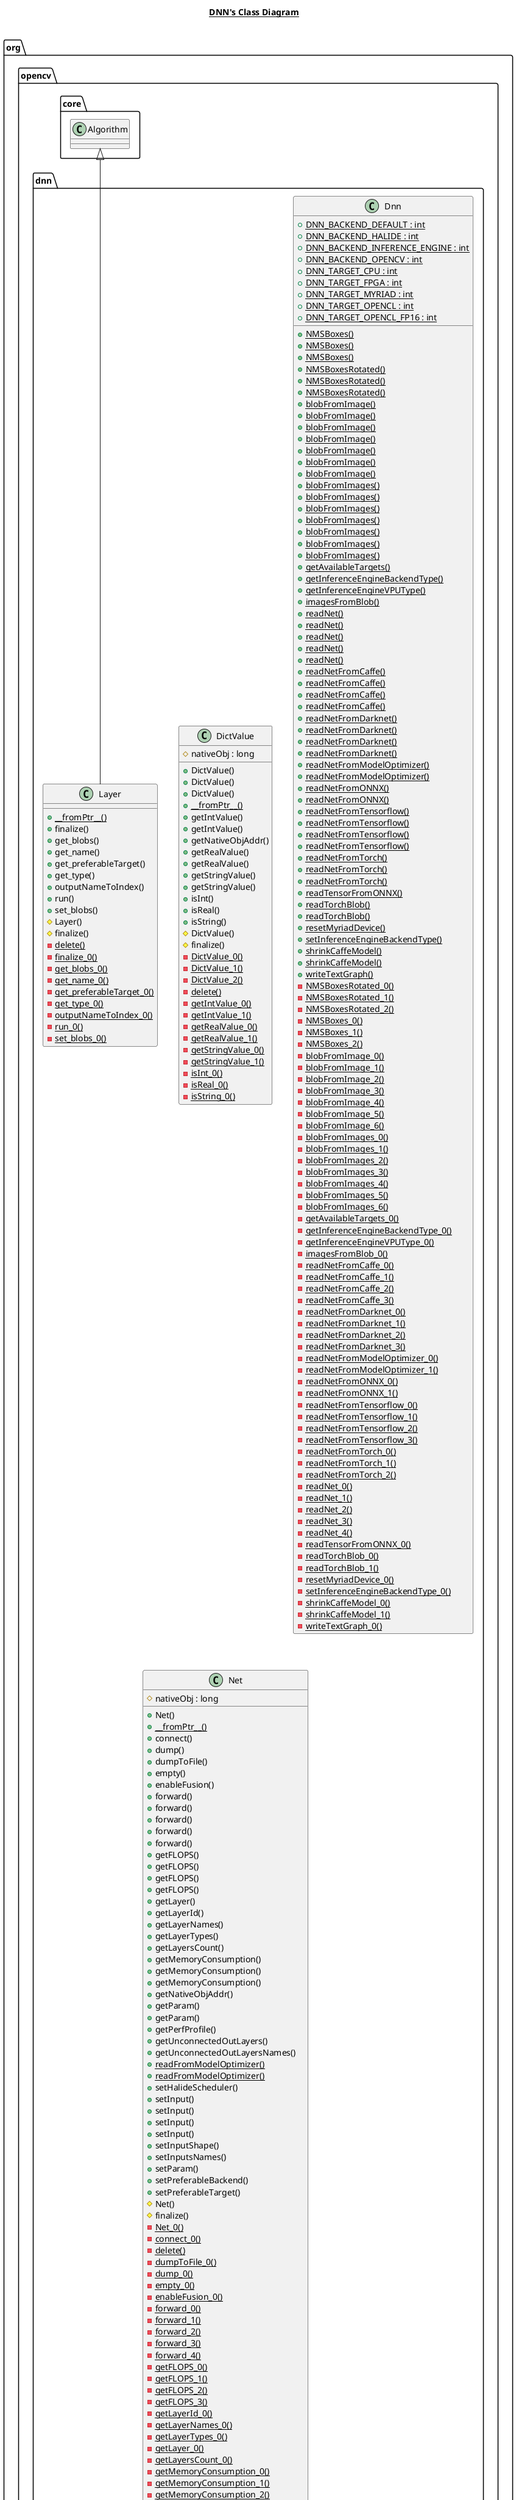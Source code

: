 @startuml

title __DNN's Class Diagram__\n

  namespace org.opencv {
    namespace dnn {
      class org.opencv.dnn.DictValue {
          # nativeObj : long
          + DictValue()
          + DictValue()
          + DictValue()
          {static} + __fromPtr__()
          + getIntValue()
          + getIntValue()
          + getNativeObjAddr()
          + getRealValue()
          + getRealValue()
          + getStringValue()
          + getStringValue()
          + isInt()
          + isReal()
          + isString()
          # DictValue()
          # finalize()
          {static} - DictValue_0()
          {static} - DictValue_1()
          {static} - DictValue_2()
          {static} - delete()
          {static} - getIntValue_0()
          {static} - getIntValue_1()
          {static} - getRealValue_0()
          {static} - getRealValue_1()
          {static} - getStringValue_0()
          {static} - getStringValue_1()
          {static} - isInt_0()
          {static} - isReal_0()
          {static} - isString_0()
      }
    }
  }
  

  namespace org.opencv {
    namespace dnn {
      class org.opencv.dnn.Dnn {
          {static} + DNN_BACKEND_DEFAULT : int
          {static} + DNN_BACKEND_HALIDE : int
          {static} + DNN_BACKEND_INFERENCE_ENGINE : int
          {static} + DNN_BACKEND_OPENCV : int
          {static} + DNN_TARGET_CPU : int
          {static} + DNN_TARGET_FPGA : int
          {static} + DNN_TARGET_MYRIAD : int
          {static} + DNN_TARGET_OPENCL : int
          {static} + DNN_TARGET_OPENCL_FP16 : int
          {static} + NMSBoxes()
          {static} + NMSBoxes()
          {static} + NMSBoxes()
          {static} + NMSBoxesRotated()
          {static} + NMSBoxesRotated()
          {static} + NMSBoxesRotated()
          {static} + blobFromImage()
          {static} + blobFromImage()
          {static} + blobFromImage()
          {static} + blobFromImage()
          {static} + blobFromImage()
          {static} + blobFromImage()
          {static} + blobFromImage()
          {static} + blobFromImages()
          {static} + blobFromImages()
          {static} + blobFromImages()
          {static} + blobFromImages()
          {static} + blobFromImages()
          {static} + blobFromImages()
          {static} + blobFromImages()
          {static} + getAvailableTargets()
          {static} + getInferenceEngineBackendType()
          {static} + getInferenceEngineVPUType()
          {static} + imagesFromBlob()
          {static} + readNet()
          {static} + readNet()
          {static} + readNet()
          {static} + readNet()
          {static} + readNet()
          {static} + readNetFromCaffe()
          {static} + readNetFromCaffe()
          {static} + readNetFromCaffe()
          {static} + readNetFromCaffe()
          {static} + readNetFromDarknet()
          {static} + readNetFromDarknet()
          {static} + readNetFromDarknet()
          {static} + readNetFromDarknet()
          {static} + readNetFromModelOptimizer()
          {static} + readNetFromModelOptimizer()
          {static} + readNetFromONNX()
          {static} + readNetFromONNX()
          {static} + readNetFromTensorflow()
          {static} + readNetFromTensorflow()
          {static} + readNetFromTensorflow()
          {static} + readNetFromTensorflow()
          {static} + readNetFromTorch()
          {static} + readNetFromTorch()
          {static} + readNetFromTorch()
          {static} + readTensorFromONNX()
          {static} + readTorchBlob()
          {static} + readTorchBlob()
          {static} + resetMyriadDevice()
          {static} + setInferenceEngineBackendType()
          {static} + shrinkCaffeModel()
          {static} + shrinkCaffeModel()
          {static} + writeTextGraph()
          {static} - NMSBoxesRotated_0()
          {static} - NMSBoxesRotated_1()
          {static} - NMSBoxesRotated_2()
          {static} - NMSBoxes_0()
          {static} - NMSBoxes_1()
          {static} - NMSBoxes_2()
          {static} - blobFromImage_0()
          {static} - blobFromImage_1()
          {static} - blobFromImage_2()
          {static} - blobFromImage_3()
          {static} - blobFromImage_4()
          {static} - blobFromImage_5()
          {static} - blobFromImage_6()
          {static} - blobFromImages_0()
          {static} - blobFromImages_1()
          {static} - blobFromImages_2()
          {static} - blobFromImages_3()
          {static} - blobFromImages_4()
          {static} - blobFromImages_5()
          {static} - blobFromImages_6()
          {static} - getAvailableTargets_0()
          {static} - getInferenceEngineBackendType_0()
          {static} - getInferenceEngineVPUType_0()
          {static} - imagesFromBlob_0()
          {static} - readNetFromCaffe_0()
          {static} - readNetFromCaffe_1()
          {static} - readNetFromCaffe_2()
          {static} - readNetFromCaffe_3()
          {static} - readNetFromDarknet_0()
          {static} - readNetFromDarknet_1()
          {static} - readNetFromDarknet_2()
          {static} - readNetFromDarknet_3()
          {static} - readNetFromModelOptimizer_0()
          {static} - readNetFromModelOptimizer_1()
          {static} - readNetFromONNX_0()
          {static} - readNetFromONNX_1()
          {static} - readNetFromTensorflow_0()
          {static} - readNetFromTensorflow_1()
          {static} - readNetFromTensorflow_2()
          {static} - readNetFromTensorflow_3()
          {static} - readNetFromTorch_0()
          {static} - readNetFromTorch_1()
          {static} - readNetFromTorch_2()
          {static} - readNet_0()
          {static} - readNet_1()
          {static} - readNet_2()
          {static} - readNet_3()
          {static} - readNet_4()
          {static} - readTensorFromONNX_0()
          {static} - readTorchBlob_0()
          {static} - readTorchBlob_1()
          {static} - resetMyriadDevice_0()
          {static} - setInferenceEngineBackendType_0()
          {static} - shrinkCaffeModel_0()
          {static} - shrinkCaffeModel_1()
          {static} - writeTextGraph_0()
      }
    }
  }
  

  namespace org.opencv {
    namespace dnn {
      class org.opencv.dnn.Layer {
          {static} + __fromPtr__()
          + finalize()
          + get_blobs()
          + get_name()
          + get_preferableTarget()
          + get_type()
          + outputNameToIndex()
          + run()
          + set_blobs()
          # Layer()
          # finalize()
          {static} - delete()
          {static} - finalize_0()
          {static} - get_blobs_0()
          {static} - get_name_0()
          {static} - get_preferableTarget_0()
          {static} - get_type_0()
          {static} - outputNameToIndex_0()
          {static} - run_0()
          {static} - set_blobs_0()
      }
    }
  }
  

  namespace org.opencv {
    namespace dnn {
      class org.opencv.dnn.Net {
          # nativeObj : long
          + Net()
          {static} + __fromPtr__()
          + connect()
          + dump()
          + dumpToFile()
          + empty()
          + enableFusion()
          + forward()
          + forward()
          + forward()
          + forward()
          + forward()
          + getFLOPS()
          + getFLOPS()
          + getFLOPS()
          + getFLOPS()
          + getLayer()
          + getLayerId()
          + getLayerNames()
          + getLayerTypes()
          + getLayersCount()
          + getMemoryConsumption()
          + getMemoryConsumption()
          + getMemoryConsumption()
          + getNativeObjAddr()
          + getParam()
          + getParam()
          + getPerfProfile()
          + getUnconnectedOutLayers()
          + getUnconnectedOutLayersNames()
          {static} + readFromModelOptimizer()
          {static} + readFromModelOptimizer()
          + setHalideScheduler()
          + setInput()
          + setInput()
          + setInput()
          + setInput()
          + setInputShape()
          + setInputsNames()
          + setParam()
          + setPreferableBackend()
          + setPreferableTarget()
          # Net()
          # finalize()
          {static} - Net_0()
          {static} - connect_0()
          {static} - delete()
          {static} - dumpToFile_0()
          {static} - dump_0()
          {static} - empty_0()
          {static} - enableFusion_0()
          {static} - forward_0()
          {static} - forward_1()
          {static} - forward_2()
          {static} - forward_3()
          {static} - forward_4()
          {static} - getFLOPS_0()
          {static} - getFLOPS_1()
          {static} - getFLOPS_2()
          {static} - getFLOPS_3()
          {static} - getLayerId_0()
          {static} - getLayerNames_0()
          {static} - getLayerTypes_0()
          {static} - getLayer_0()
          {static} - getLayersCount_0()
          {static} - getMemoryConsumption_0()
          {static} - getMemoryConsumption_1()
          {static} - getMemoryConsumption_2()
          {static} - getParam_0()
          {static} - getParam_1()
          {static} - getPerfProfile_0()
          {static} - getUnconnectedOutLayersNames_0()
          {static} - getUnconnectedOutLayers_0()
          {static} - readFromModelOptimizer_0()
          {static} - readFromModelOptimizer_1()
          {static} - setHalideScheduler_0()
          {static} - setInputShape_0()
          {static} - setInput_0()
          {static} - setInput_1()
          {static} - setInput_2()
          {static} - setInput_3()
          {static} - setInputsNames_0()
          {static} - setParam_0()
          {static} - setPreferableBackend_0()
          {static} - setPreferableTarget_0()
      }
    }
  }
  

  org.opencv.dnn.Layer -up-|> org.opencv.core.Algorithm


right footer


PlantUML diagram generated by SketchIt! (https://bitbucket.org/pmesmeur/sketch.it)
For more information about this tool, please contact philippe.mesmeur@gmail.com
endfooter

@enduml
